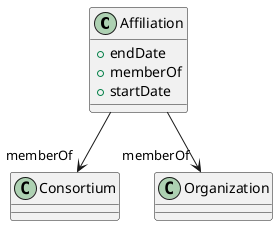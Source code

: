 @startuml
class Affiliation {
+endDate
+memberOf
+startDate

}
Affiliation -d-> "memberOf" Consortium
Affiliation -d-> "memberOf" Organization

@enduml
